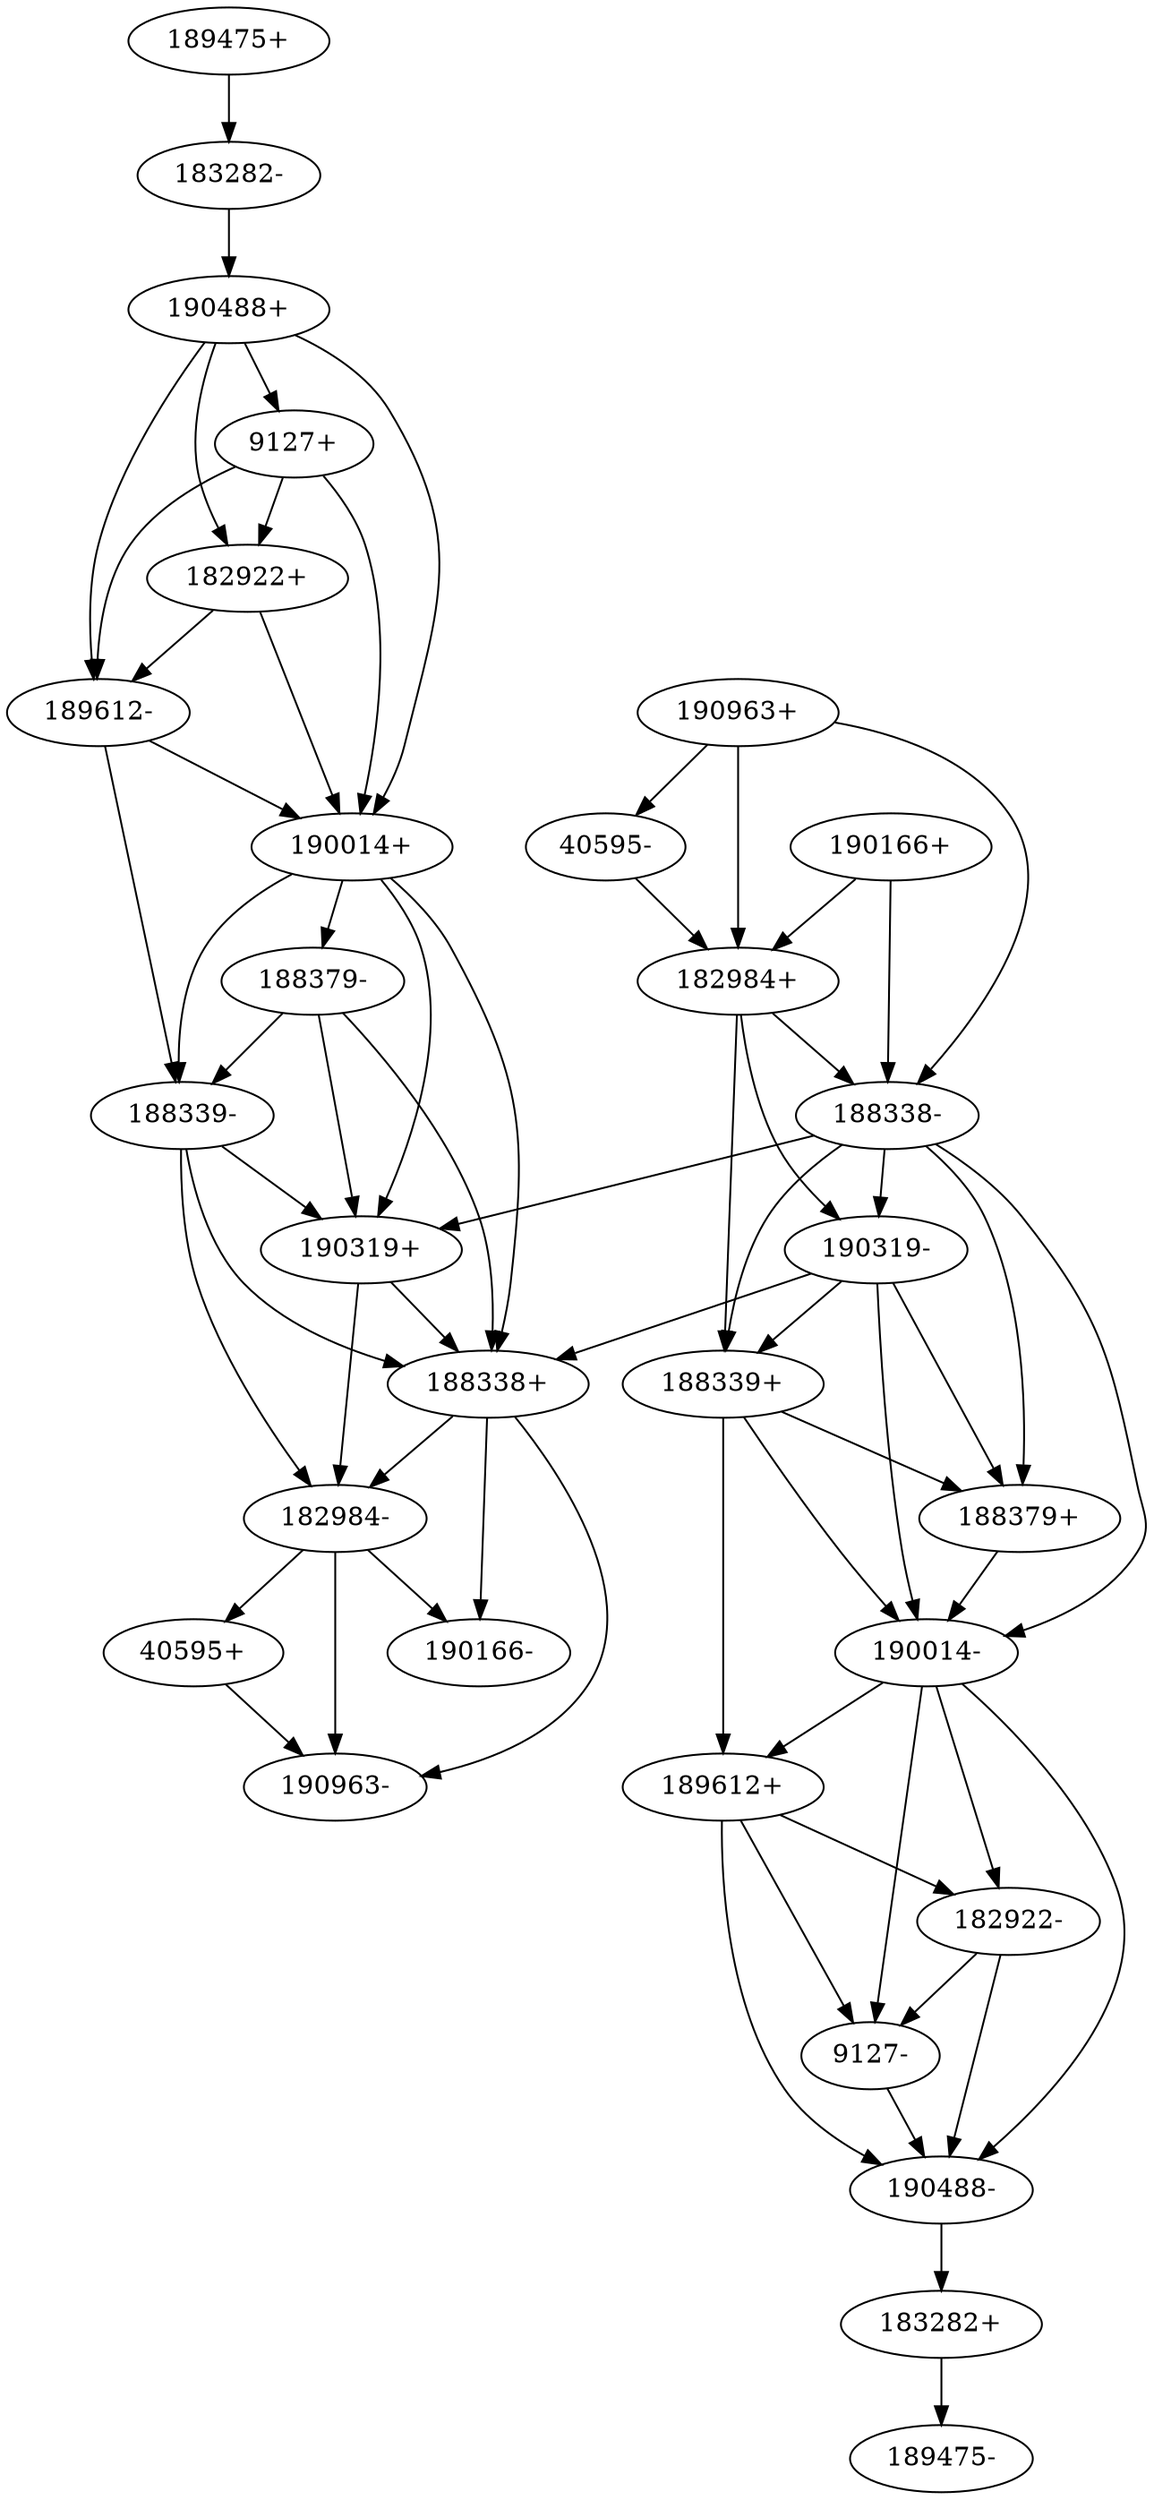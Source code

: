 digraph G {
"182922+" [l=2346]
"40595+" [l=1190]
"9127-" [l=2407]
"9127+" [l=2407]
"189612+" [l=6717]
"188379+" [l=1767]
"182984-" [l=5581]
"190963-" [l=27311]
"182984+" [l=5581]
"188339-" [l=4163]
"190166-" [l=118114]
"40595-" [l=1190]
"190319+" [l=4194]
"188338-" [l=10013]
"188379-" [l=1767]
"190166+" [l=118114]
"190319-" [l=4194]
"190488-" [l=17887]
"188338+" [l=10013]
"189612-" [l=6717]
"189475+" [l=8955]
"188339+" [l=4163]
"183282-" [l=25014]
"190488+" [l=17887]
"190014+" [l=13076]
"190014-" [l=13076]
"183282+" [l=25014]
"189475-" [l=8955]
"182922-" [l=2346]
"190963+" [l=27311]
"183282+" -> "189475-" [d=337 e=100 n=18]
"189475+" -> "183282-" [d=337 e=100 n=18]
"188339+" -> "190014-" [d=1347 e=100 n=14]
"188339+" -> "188379+" [d=-91 e=100 n=8]
"188339+" -> "189612+" [d=14303 e=100 n=2]
"190014+" -> "188339-" [d=1347 e=100 n=14]
"190014+" -> "190319+" [d=4742 e=100 n=7]
"190014+" -> "188379-" [d=-290 e=100 n=6]
"190014+" -> "188338+" [d=9055 e=100 n=5]
"190319-" -> "190014-" [d=4742 e=100 n=7]
"190319-" -> "188339+" [d=-658 e=100 n=11]
"190319-" -> "188379+" [d=3321 e=100 n=4]
"190319-" -> "188338+" [d=200 e=100 n=2]
"188339-" -> "190319+" [d=-658 e=100 n=11]
"188339-" -> "188338+" [d=3655 e=100 n=8]
"188339-" -> "182984-" [d=13826 e=100 n=3]
"189612-" -> "190014+" [d=105 e=100 n=18]
"189612-" -> "188339-" [d=14303 e=100 n=2]
"190014-" -> "189612+" [d=105 e=100 n=18]
"190014-" -> "182922-" [d=14783 e=100 n=2]
"190014-" -> "9127-" [d=17054 e=100 n=3]
"190014-" -> "190488-" [d=19304 e=100 n=2]
"188379-" -> "188339-" [d=-91 e=100 n=8]
"188379-" -> "190319+" [d=3321 e=100 n=4]
"188379-" -> "188338+" [d=7534 e=100 n=3]
"188338+" -> "190166-" [d=6305 e=100 n=5]
"188338+" -> "182984-" [d=239 e=100 n=14]
"188338+" -> "190963-" [d=20116 e=100 n=2]
"190166+" -> "188338-" [d=6305 e=100 n=5]
"190166+" -> "182984+" [d=564 e=100 n=13]
"190488+" -> "9127+" [d=41 e=100 n=11]
"190488+" -> "182922+" [d=2232 e=100 n=6]
"190488+" -> "190014+" [d=19304 e=100 n=2]
"190488+" -> "189612-" [d=12745 e=100 n=2]
"9127-" -> "190488-" [d=41 e=100 n=11]
"182922-" -> "190488-" [d=2232 e=100 n=6]
"182922-" -> "9127-" [d=-147 e=100 n=8]
"9127+" -> "182922+" [d=-147 e=100 n=8]
"9127+" -> "189612-" [d=10398 e=100 n=4]
"9127+" -> "190014+" [d=17054 e=100 n=3]
"182984+" -> "188338-" [d=239 e=100 n=14]
"182984+" -> "190319-" [d=10146 e=100 n=6]
"182984+" -> "188339+" [d=13826 e=100 n=3]
"182984-" -> "40595+" [d=5173 e=100 n=7]
"182984-" -> "190166-" [d=564 e=100 n=13]
"182984-" -> "190963-" [d=14459 e=100 n=6]
"40595-" -> "182984+" [d=5173 e=100 n=7]
"183282-" -> "190488+" [d=862 e=100 n=14]
"190488-" -> "183282+" [d=862 e=100 n=14]
"188338-" -> "190319-" [d=150 e=100 n=13]
"188338-" -> "188339+" [d=3655 e=100 n=8]
"188338-" -> "190014-" [d=9055 e=100 n=5]
"188338-" -> "188379+" [d=7534 e=100 n=3]
"188338-" -> "190319+" [d=200 e=100 n=2]
"190319+" -> "188338+" [d=150 e=100 n=13]
"190319+" -> "182984-" [d=10146 e=100 n=6]
"188379+" -> "190014-" [d=-290 e=100 n=6]
"190963+" -> "182984+" [d=14459 e=100 n=6]
"190963+" -> "40595-" [d=7965 e=100 n=7]
"190963+" -> "188338-" [d=20116 e=100 n=2]
"40595+" -> "190963-" [d=7965 e=100 n=7]
"182922+" -> "189612-" [d=8144 e=100 n=4]
"182922+" -> "190014+" [d=14783 e=100 n=2]
"189612+" -> "182922-" [d=8144 e=100 n=4]
"189612+" -> "9127-" [d=10398 e=100 n=4]
"189612+" -> "190488-" [d=12745 e=100 n=2]
}
